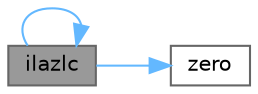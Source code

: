 digraph "ilazlc"
{
 // LATEX_PDF_SIZE
  bgcolor="transparent";
  edge [fontname=Helvetica,fontsize=10,labelfontname=Helvetica,labelfontsize=10];
  node [fontname=Helvetica,fontsize=10,shape=box,height=0.2,width=0.4];
  rankdir="LR";
  Node1 [id="Node000001",label="ilazlc",height=0.2,width=0.4,color="gray40", fillcolor="grey60", style="filled", fontcolor="black",tooltip="ILAZLC"];
  Node1 -> Node1 [id="edge3_Node000001_Node000001",color="steelblue1",style="solid",tooltip=" "];
  Node1 -> Node2 [id="edge4_Node000001_Node000002",color="steelblue1",style="solid",tooltip=" "];
  Node2 [id="Node000002",label="zero",height=0.2,width=0.4,color="grey40", fillcolor="white", style="filled",URL="$svd__common_8h.html#a4a86f5596ff1afa9113ff6cc07a60453",tooltip=" "];
}
